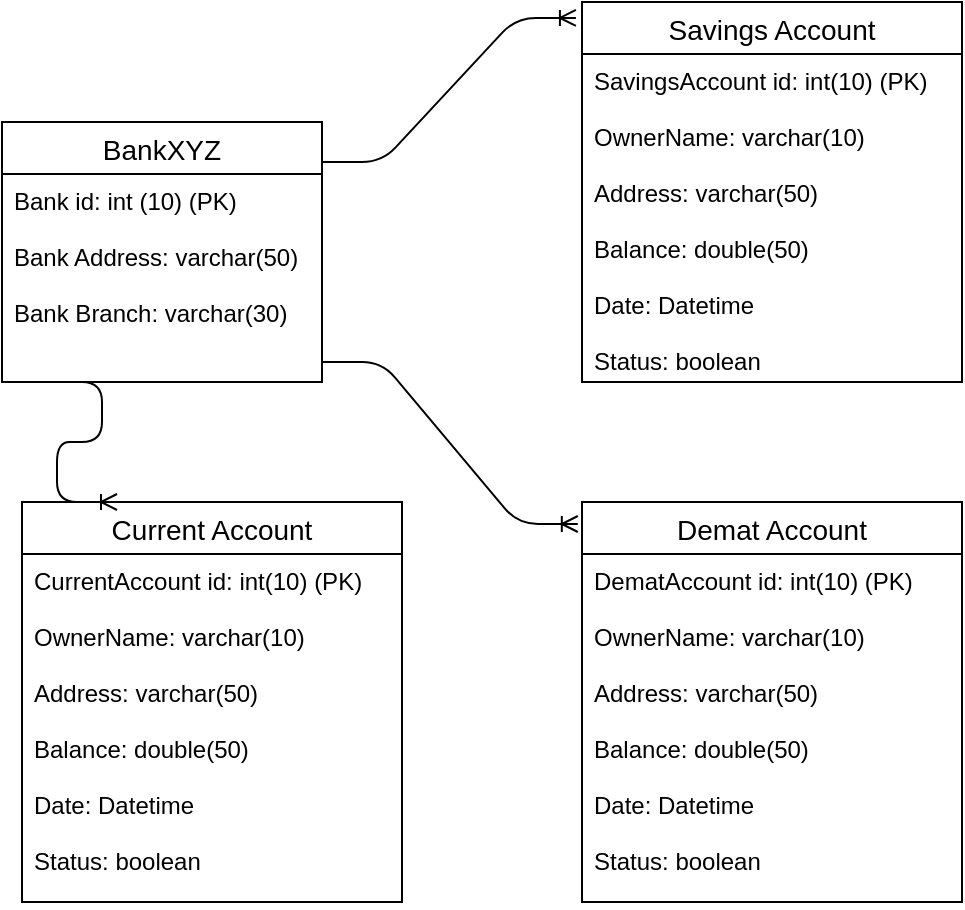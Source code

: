 <mxfile version="14.9.6" type="github">
  <diagram id="tcQu7eXmCV168m-QvBkC" name="Page-1">
    <mxGraphModel dx="1038" dy="469" grid="1" gridSize="10" guides="1" tooltips="1" connect="1" arrows="1" fold="1" page="1" pageScale="1" pageWidth="850" pageHeight="1100" math="0" shadow="0">
      <root>
        <mxCell id="0" />
        <mxCell id="1" parent="0" />
        <mxCell id="ljEg_jBfLF-gLI1LRyog-1" value="BankXYZ" style="swimlane;fontStyle=0;childLayout=stackLayout;horizontal=1;startSize=26;horizontalStack=0;resizeParent=1;resizeParentMax=0;resizeLast=0;collapsible=1;marginBottom=0;align=center;fontSize=14;" parent="1" vertex="1">
          <mxGeometry x="50" y="110" width="160" height="130" as="geometry" />
        </mxCell>
        <mxCell id="ljEg_jBfLF-gLI1LRyog-2" value="Bank id: int (10) (PK)&#xa;&#xa;Bank Address: varchar(50)&#xa;&#xa;Bank Branch: varchar(30)" style="text;strokeColor=none;fillColor=none;spacingLeft=4;spacingRight=4;overflow=hidden;rotatable=0;points=[[0,0.5],[1,0.5]];portConstraint=eastwest;fontSize=12;" parent="ljEg_jBfLF-gLI1LRyog-1" vertex="1">
          <mxGeometry y="26" width="160" height="104" as="geometry" />
        </mxCell>
        <mxCell id="ljEg_jBfLF-gLI1LRyog-5" value="Savings Account" style="swimlane;fontStyle=0;childLayout=stackLayout;horizontal=1;startSize=26;horizontalStack=0;resizeParent=1;resizeParentMax=0;resizeLast=0;collapsible=1;marginBottom=0;align=center;fontSize=14;" parent="1" vertex="1">
          <mxGeometry x="340" y="50" width="190" height="190" as="geometry" />
        </mxCell>
        <mxCell id="ljEg_jBfLF-gLI1LRyog-6" value="SavingsAccount id: int(10) (PK)&#xa;&#xa;OwnerName: varchar(10)&#xa;&#xa;Address: varchar(50)&#xa;&#xa;Balance: double(50)&#xa;&#xa;Date: Datetime&#xa;&#xa;Status: boolean" style="text;strokeColor=none;fillColor=none;spacingLeft=4;spacingRight=4;overflow=hidden;rotatable=0;points=[[0,0.5],[1,0.5]];portConstraint=eastwest;fontSize=12;" parent="ljEg_jBfLF-gLI1LRyog-5" vertex="1">
          <mxGeometry y="26" width="190" height="164" as="geometry" />
        </mxCell>
        <mxCell id="ljEg_jBfLF-gLI1LRyog-13" value="Demat Account" style="swimlane;fontStyle=0;childLayout=stackLayout;horizontal=1;startSize=26;horizontalStack=0;resizeParent=1;resizeParentMax=0;resizeLast=0;collapsible=1;marginBottom=0;align=center;fontSize=14;" parent="1" vertex="1">
          <mxGeometry x="340" y="300" width="190" height="200" as="geometry" />
        </mxCell>
        <mxCell id="ljEg_jBfLF-gLI1LRyog-14" value="DematAccount id: int(10) (PK)&#xa;&#xa;OwnerName: varchar(10)&#xa;&#xa;Address: varchar(50)&#xa;&#xa;Balance: double(50)&#xa;&#xa;Date: Datetime&#xa;&#xa;Status: boolean" style="text;strokeColor=none;fillColor=none;spacingLeft=4;spacingRight=4;overflow=hidden;rotatable=0;points=[[0,0.5],[1,0.5]];portConstraint=eastwest;fontSize=12;" parent="ljEg_jBfLF-gLI1LRyog-13" vertex="1">
          <mxGeometry y="26" width="190" height="174" as="geometry" />
        </mxCell>
        <mxCell id="ljEg_jBfLF-gLI1LRyog-17" value="Current Account" style="swimlane;fontStyle=0;childLayout=stackLayout;horizontal=1;startSize=26;horizontalStack=0;resizeParent=1;resizeParentMax=0;resizeLast=0;collapsible=1;marginBottom=0;align=center;fontSize=14;" parent="1" vertex="1">
          <mxGeometry x="60" y="300" width="190" height="200" as="geometry" />
        </mxCell>
        <mxCell id="ljEg_jBfLF-gLI1LRyog-18" value="CurrentAccount id: int(10) (PK)&#xa;&#xa;OwnerName: varchar(10)&#xa;&#xa;Address: varchar(50)&#xa;&#xa;Balance: double(50)&#xa;&#xa;Date: Datetime&#xa;&#xa;Status: boolean" style="text;strokeColor=none;fillColor=none;spacingLeft=4;spacingRight=4;overflow=hidden;rotatable=0;points=[[0,0.5],[1,0.5]];portConstraint=eastwest;fontSize=12;" parent="ljEg_jBfLF-gLI1LRyog-17" vertex="1">
          <mxGeometry y="26" width="190" height="174" as="geometry" />
        </mxCell>
        <mxCell id="ljEg_jBfLF-gLI1LRyog-21" value="" style="edgeStyle=entityRelationEdgeStyle;fontSize=12;html=1;endArrow=ERoneToMany;entryX=-0.016;entryY=0.042;entryDx=0;entryDy=0;entryPerimeter=0;" parent="1" target="ljEg_jBfLF-gLI1LRyog-5" edge="1">
          <mxGeometry width="100" height="100" relative="1" as="geometry">
            <mxPoint x="210" y="130" as="sourcePoint" />
            <mxPoint x="310" y="30" as="targetPoint" />
          </mxGeometry>
        </mxCell>
        <mxCell id="ljEg_jBfLF-gLI1LRyog-22" value="" style="edgeStyle=entityRelationEdgeStyle;fontSize=12;html=1;endArrow=ERoneToMany;entryX=-0.011;entryY=0.055;entryDx=0;entryDy=0;entryPerimeter=0;" parent="1" target="ljEg_jBfLF-gLI1LRyog-13" edge="1">
          <mxGeometry width="100" height="100" relative="1" as="geometry">
            <mxPoint x="210" y="230" as="sourcePoint" />
            <mxPoint x="310" y="130" as="targetPoint" />
          </mxGeometry>
        </mxCell>
        <mxCell id="ljEg_jBfLF-gLI1LRyog-23" value="" style="edgeStyle=entityRelationEdgeStyle;fontSize=12;html=1;endArrow=ERoneToMany;entryX=0.25;entryY=0;entryDx=0;entryDy=0;" parent="1" target="ljEg_jBfLF-gLI1LRyog-17" edge="1">
          <mxGeometry width="100" height="100" relative="1" as="geometry">
            <mxPoint x="70" y="240" as="sourcePoint" />
            <mxPoint x="170" y="140" as="targetPoint" />
          </mxGeometry>
        </mxCell>
      </root>
    </mxGraphModel>
  </diagram>
</mxfile>
